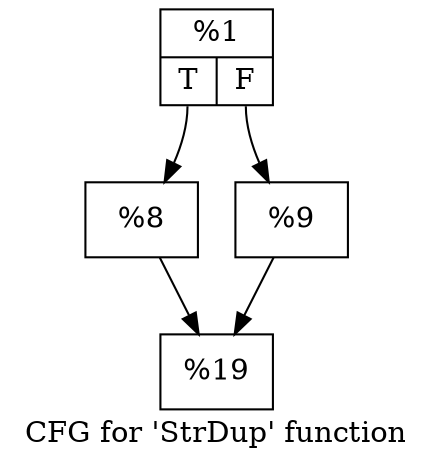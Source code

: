 digraph "CFG for 'StrDup' function" {
	label="CFG for 'StrDup' function";

	Node0x1046470 [shape=record,label="{%1|{<s0>T|<s1>F}}"];
	Node0x1046470:s0 -> Node0x1046690;
	Node0x1046470:s1 -> Node0x10466e0;
	Node0x1046690 [shape=record,label="{%8}"];
	Node0x1046690 -> Node0x10464f0;
	Node0x10466e0 [shape=record,label="{%9}"];
	Node0x10466e0 -> Node0x10464f0;
	Node0x10464f0 [shape=record,label="{%19}"];
}
